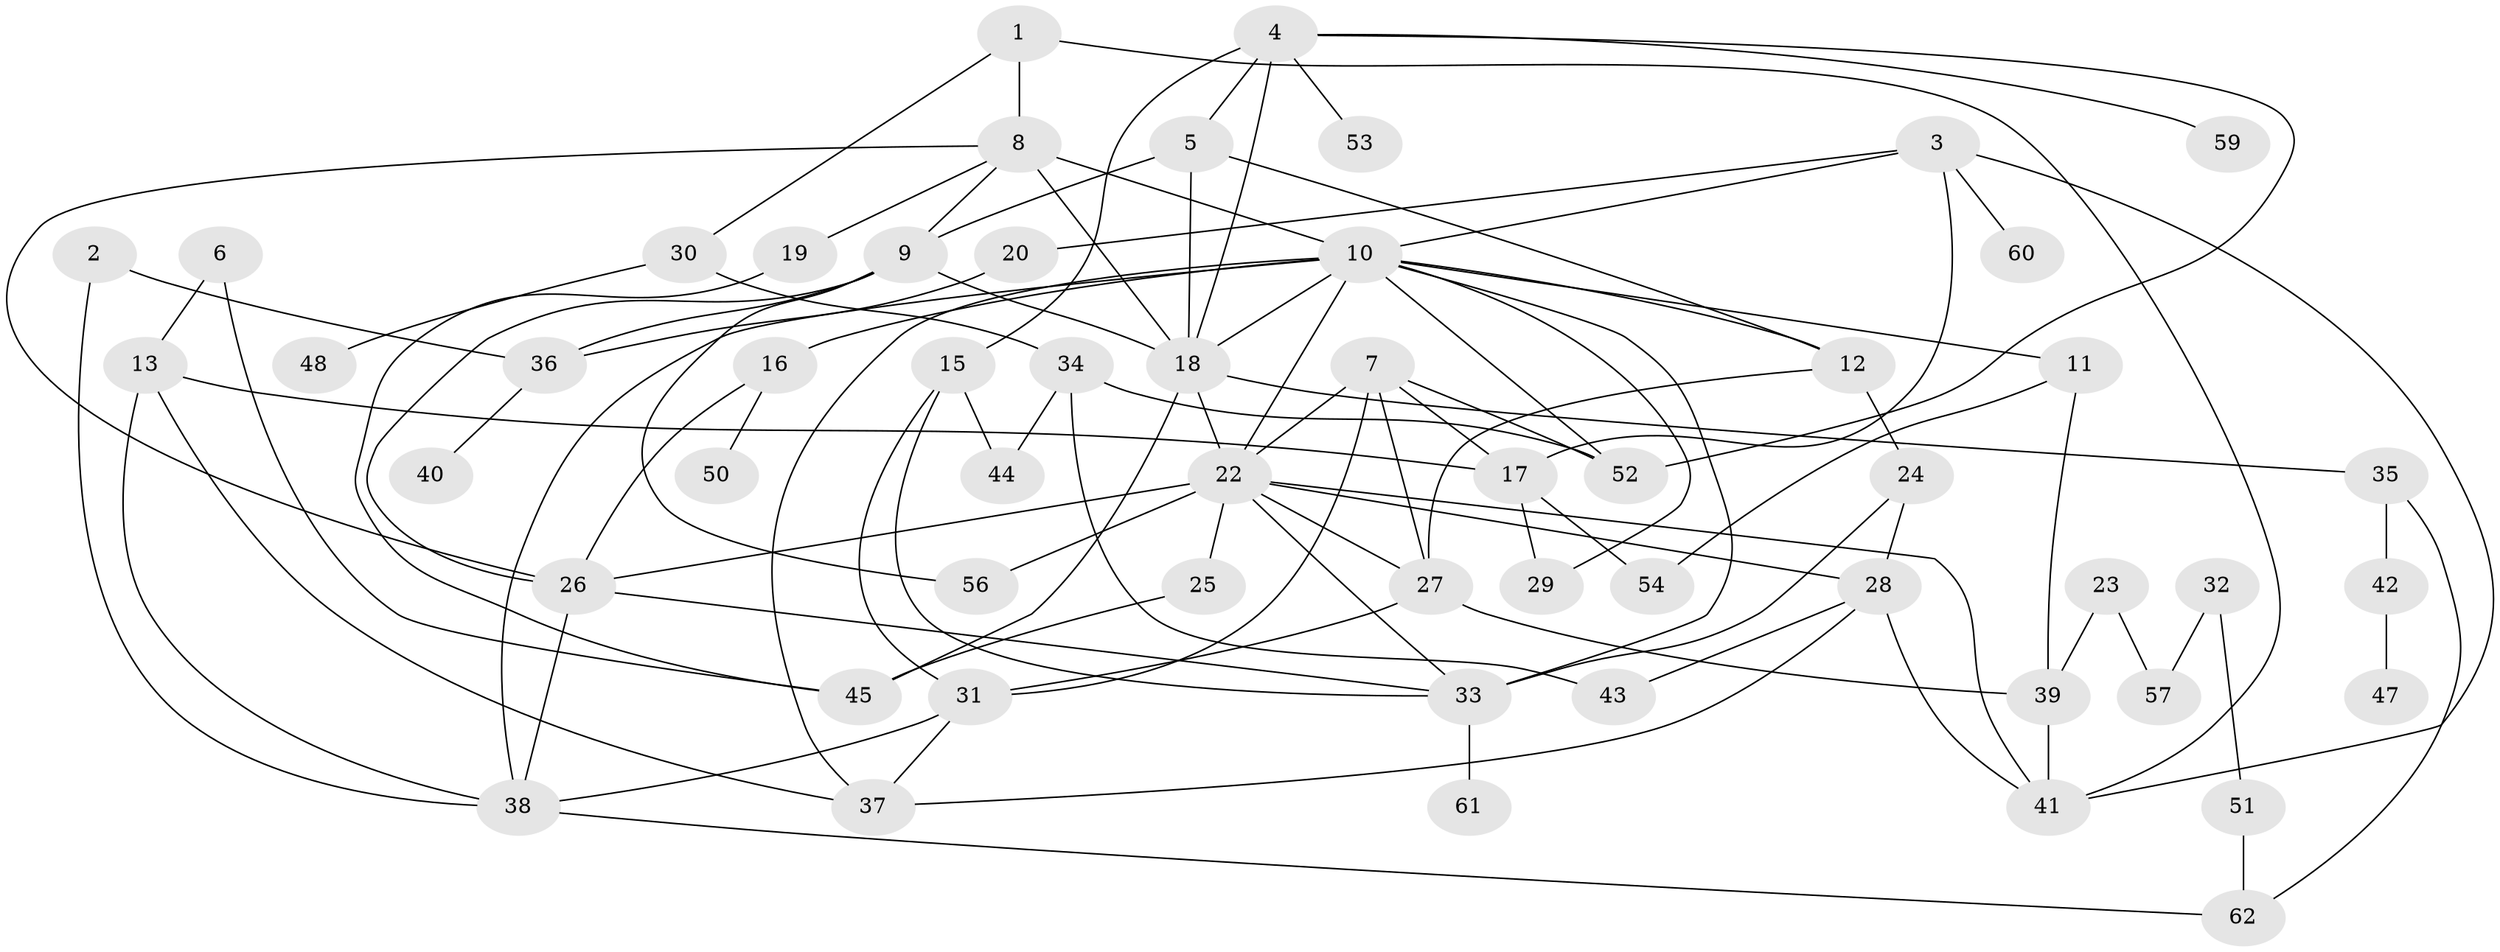 // original degree distribution, {2: 0.23387096774193547, 3: 0.28225806451612906, 1: 0.21774193548387097, 4: 0.06451612903225806, 6: 0.04032258064516129, 7: 0.03225806451612903, 5: 0.08064516129032258, 0: 0.03225806451612903, 8: 0.016129032258064516}
// Generated by graph-tools (version 1.1) at 2025/48/03/04/25 22:48:22]
// undirected, 56 vertices, 100 edges
graph export_dot {
  node [color=gray90,style=filled];
  1;
  2;
  3;
  4;
  5;
  6;
  7;
  8;
  9;
  10;
  11;
  12;
  13;
  15;
  16;
  17;
  18;
  19;
  20;
  22;
  23;
  24;
  25;
  26;
  27;
  28;
  29;
  30;
  31;
  32;
  33;
  34;
  35;
  36;
  37;
  38;
  39;
  40;
  41;
  42;
  43;
  44;
  45;
  47;
  48;
  50;
  51;
  52;
  53;
  54;
  56;
  57;
  59;
  60;
  61;
  62;
  1 -- 8 [weight=2.0];
  1 -- 30 [weight=1.0];
  1 -- 41 [weight=1.0];
  2 -- 36 [weight=1.0];
  2 -- 38 [weight=1.0];
  3 -- 10 [weight=1.0];
  3 -- 17 [weight=1.0];
  3 -- 20 [weight=1.0];
  3 -- 41 [weight=1.0];
  3 -- 60 [weight=1.0];
  4 -- 5 [weight=1.0];
  4 -- 15 [weight=1.0];
  4 -- 18 [weight=2.0];
  4 -- 52 [weight=1.0];
  4 -- 53 [weight=1.0];
  4 -- 59 [weight=1.0];
  5 -- 9 [weight=1.0];
  5 -- 12 [weight=1.0];
  5 -- 18 [weight=1.0];
  6 -- 13 [weight=1.0];
  6 -- 45 [weight=1.0];
  7 -- 17 [weight=1.0];
  7 -- 22 [weight=1.0];
  7 -- 27 [weight=1.0];
  7 -- 31 [weight=1.0];
  7 -- 52 [weight=1.0];
  8 -- 9 [weight=1.0];
  8 -- 10 [weight=4.0];
  8 -- 18 [weight=3.0];
  8 -- 19 [weight=1.0];
  8 -- 26 [weight=2.0];
  9 -- 18 [weight=2.0];
  9 -- 26 [weight=1.0];
  9 -- 36 [weight=1.0];
  9 -- 56 [weight=2.0];
  10 -- 11 [weight=2.0];
  10 -- 12 [weight=1.0];
  10 -- 16 [weight=2.0];
  10 -- 18 [weight=1.0];
  10 -- 22 [weight=1.0];
  10 -- 29 [weight=1.0];
  10 -- 33 [weight=2.0];
  10 -- 37 [weight=1.0];
  10 -- 38 [weight=1.0];
  10 -- 52 [weight=1.0];
  11 -- 39 [weight=1.0];
  11 -- 54 [weight=1.0];
  12 -- 24 [weight=1.0];
  12 -- 27 [weight=1.0];
  13 -- 17 [weight=1.0];
  13 -- 37 [weight=1.0];
  13 -- 38 [weight=1.0];
  15 -- 31 [weight=1.0];
  15 -- 33 [weight=1.0];
  15 -- 44 [weight=1.0];
  16 -- 26 [weight=1.0];
  16 -- 50 [weight=1.0];
  17 -- 29 [weight=1.0];
  17 -- 54 [weight=1.0];
  18 -- 22 [weight=1.0];
  18 -- 35 [weight=1.0];
  18 -- 45 [weight=1.0];
  19 -- 45 [weight=1.0];
  20 -- 36 [weight=1.0];
  22 -- 25 [weight=1.0];
  22 -- 26 [weight=1.0];
  22 -- 27 [weight=1.0];
  22 -- 28 [weight=1.0];
  22 -- 33 [weight=1.0];
  22 -- 41 [weight=1.0];
  22 -- 56 [weight=1.0];
  23 -- 39 [weight=1.0];
  23 -- 57 [weight=1.0];
  24 -- 28 [weight=2.0];
  24 -- 33 [weight=1.0];
  25 -- 45 [weight=1.0];
  26 -- 33 [weight=1.0];
  26 -- 38 [weight=1.0];
  27 -- 31 [weight=1.0];
  27 -- 39 [weight=1.0];
  28 -- 37 [weight=1.0];
  28 -- 41 [weight=1.0];
  28 -- 43 [weight=1.0];
  30 -- 34 [weight=1.0];
  30 -- 48 [weight=1.0];
  31 -- 37 [weight=1.0];
  31 -- 38 [weight=1.0];
  32 -- 51 [weight=1.0];
  32 -- 57 [weight=1.0];
  33 -- 61 [weight=1.0];
  34 -- 43 [weight=1.0];
  34 -- 44 [weight=1.0];
  34 -- 52 [weight=1.0];
  35 -- 42 [weight=1.0];
  35 -- 62 [weight=1.0];
  36 -- 40 [weight=1.0];
  38 -- 62 [weight=1.0];
  39 -- 41 [weight=2.0];
  42 -- 47 [weight=1.0];
  51 -- 62 [weight=1.0];
}
